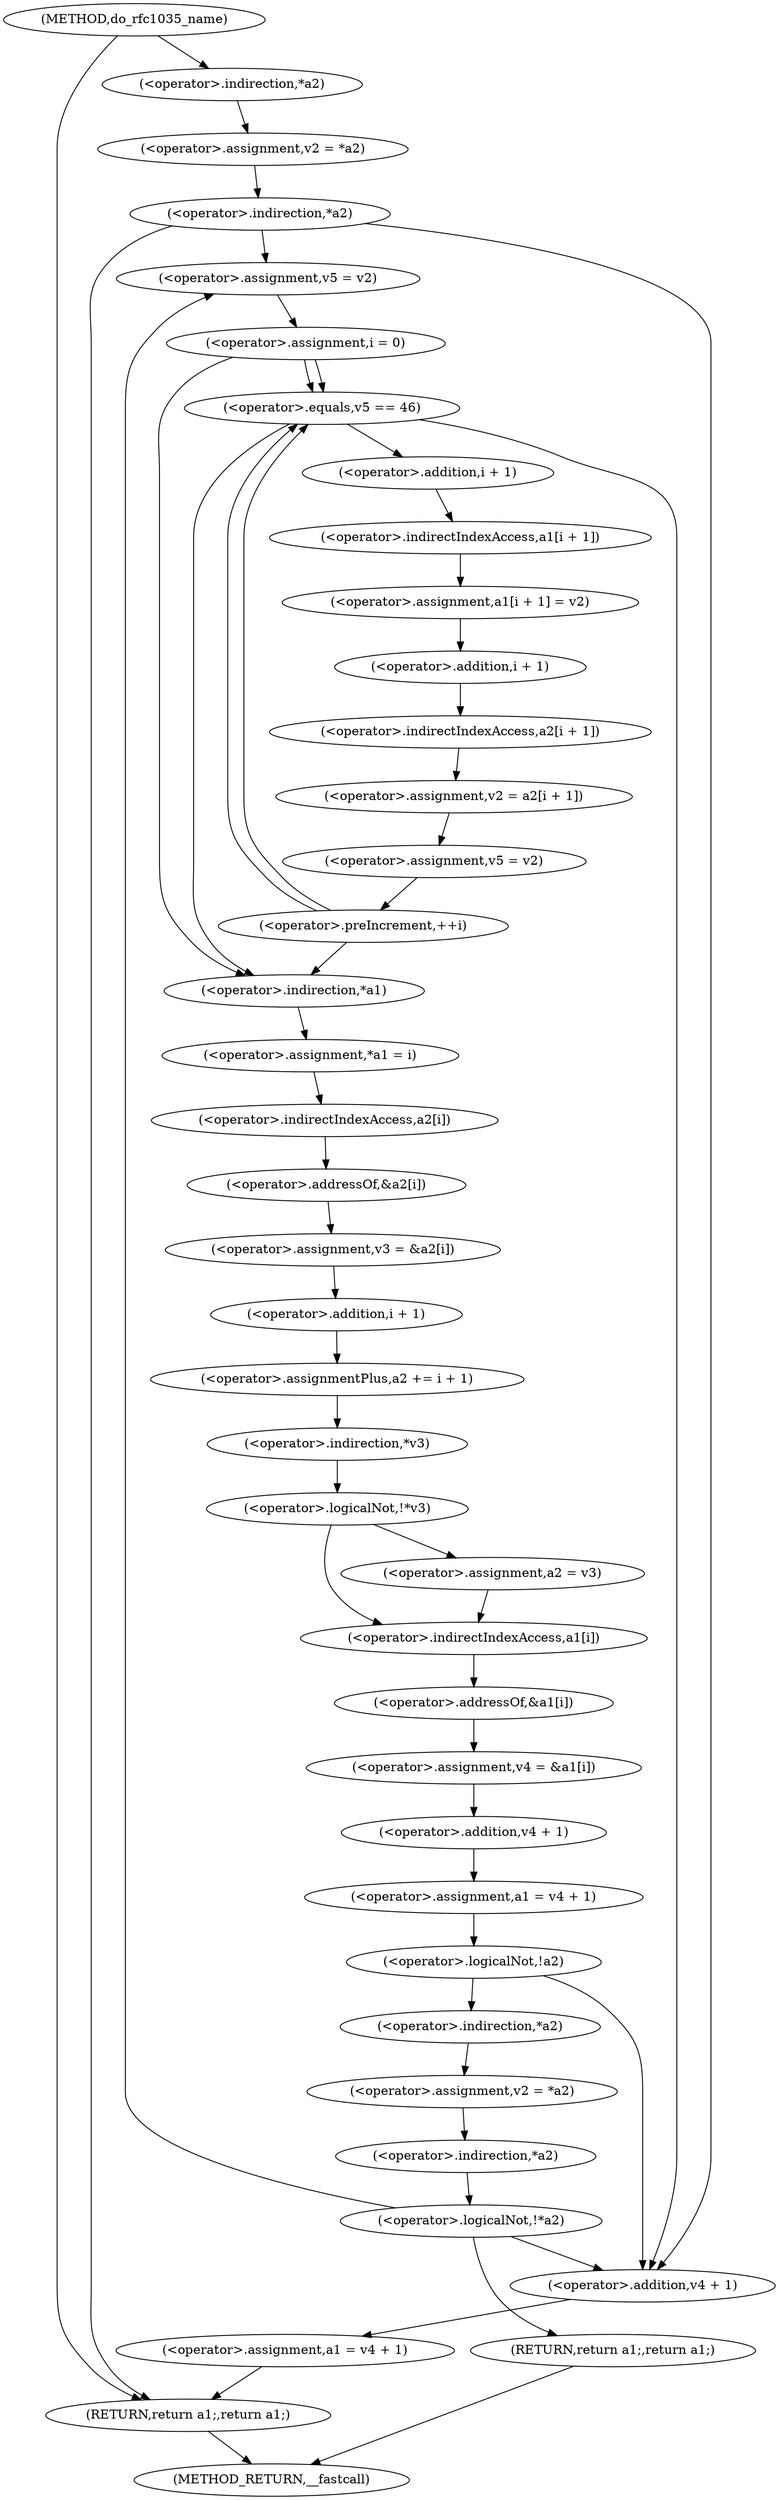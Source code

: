 digraph do_rfc1035_name {  
"1000118" [label = "(<operator>.assignment,v2 = *a2)" ]
"1000120" [label = "(<operator>.indirection,*a2)" ]
"1000123" [label = "(<operator>.indirection,*a2)" ]
"1000129" [label = "(<operator>.assignment,v5 = v2)" ]
"1000133" [label = "(<operator>.assignment,i = 0)" ]
"1000137" [label = "(<operator>.preIncrement,++i)" ]
"1000141" [label = "(<operator>.equals,v5 == 46)" ]
"1000145" [label = "(<operator>.assignment,a1[i + 1] = v2)" ]
"1000146" [label = "(<operator>.indirectIndexAccess,a1[i + 1])" ]
"1000148" [label = "(<operator>.addition,i + 1)" ]
"1000152" [label = "(<operator>.assignment,v2 = a2[i + 1])" ]
"1000154" [label = "(<operator>.indirectIndexAccess,a2[i + 1])" ]
"1000156" [label = "(<operator>.addition,i + 1)" ]
"1000159" [label = "(<operator>.assignment,v5 = v2)" ]
"1000162" [label = "(<operator>.assignment,*a1 = i)" ]
"1000163" [label = "(<operator>.indirection,*a1)" ]
"1000166" [label = "(<operator>.assignment,v3 = &a2[i])" ]
"1000168" [label = "(<operator>.addressOf,&a2[i])" ]
"1000169" [label = "(<operator>.indirectIndexAccess,a2[i])" ]
"1000172" [label = "(<operator>.assignmentPlus,a2 += i + 1)" ]
"1000174" [label = "(<operator>.addition,i + 1)" ]
"1000178" [label = "(<operator>.logicalNot,!*v3)" ]
"1000179" [label = "(<operator>.indirection,*v3)" ]
"1000181" [label = "(<operator>.assignment,a2 = v3)" ]
"1000184" [label = "(<operator>.assignment,v4 = &a1[i])" ]
"1000186" [label = "(<operator>.addressOf,&a1[i])" ]
"1000187" [label = "(<operator>.indirectIndexAccess,a1[i])" ]
"1000190" [label = "(<operator>.assignment,a1 = v4 + 1)" ]
"1000192" [label = "(<operator>.addition,v4 + 1)" ]
"1000196" [label = "(<operator>.logicalNot,!a2)" ]
"1000199" [label = "(<operator>.assignment,v2 = *a2)" ]
"1000201" [label = "(<operator>.indirection,*a2)" ]
"1000204" [label = "(<operator>.logicalNot,!*a2)" ]
"1000205" [label = "(<operator>.indirection,*a2)" ]
"1000207" [label = "(RETURN,return a1;,return a1;)" ]
"1000209" [label = "(<operator>.assignment,a1 = v4 + 1)" ]
"1000211" [label = "(<operator>.addition,v4 + 1)" ]
"1000214" [label = "(RETURN,return a1;,return a1;)" ]
"1000106" [label = "(METHOD,do_rfc1035_name)" ]
"1000216" [label = "(METHOD_RETURN,__fastcall)" ]
  "1000118" -> "1000123" 
  "1000120" -> "1000118" 
  "1000123" -> "1000129" 
  "1000123" -> "1000211" 
  "1000123" -> "1000214" 
  "1000129" -> "1000133" 
  "1000133" -> "1000141" 
  "1000133" -> "1000141" 
  "1000133" -> "1000163" 
  "1000137" -> "1000141" 
  "1000137" -> "1000141" 
  "1000137" -> "1000163" 
  "1000141" -> "1000163" 
  "1000141" -> "1000211" 
  "1000141" -> "1000148" 
  "1000145" -> "1000156" 
  "1000146" -> "1000145" 
  "1000148" -> "1000146" 
  "1000152" -> "1000159" 
  "1000154" -> "1000152" 
  "1000156" -> "1000154" 
  "1000159" -> "1000137" 
  "1000162" -> "1000169" 
  "1000163" -> "1000162" 
  "1000166" -> "1000174" 
  "1000168" -> "1000166" 
  "1000169" -> "1000168" 
  "1000172" -> "1000179" 
  "1000174" -> "1000172" 
  "1000178" -> "1000181" 
  "1000178" -> "1000187" 
  "1000179" -> "1000178" 
  "1000181" -> "1000187" 
  "1000184" -> "1000192" 
  "1000186" -> "1000184" 
  "1000187" -> "1000186" 
  "1000190" -> "1000196" 
  "1000192" -> "1000190" 
  "1000196" -> "1000211" 
  "1000196" -> "1000201" 
  "1000199" -> "1000205" 
  "1000201" -> "1000199" 
  "1000204" -> "1000129" 
  "1000204" -> "1000211" 
  "1000204" -> "1000207" 
  "1000205" -> "1000204" 
  "1000207" -> "1000216" 
  "1000209" -> "1000214" 
  "1000211" -> "1000209" 
  "1000214" -> "1000216" 
  "1000106" -> "1000120" 
  "1000106" -> "1000214" 
}

